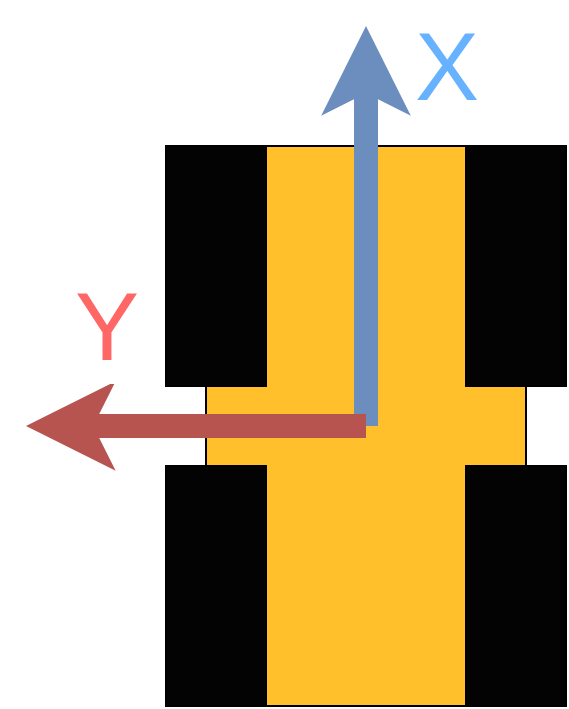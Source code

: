 <mxfile version="24.6.0" type="device">
  <diagram name="Page-1" id="ooL4G8PIWozAlzZJ3SFA">
    <mxGraphModel dx="1674" dy="793" grid="1" gridSize="10" guides="1" tooltips="1" connect="1" arrows="1" fold="1" page="1" pageScale="1" pageWidth="850" pageHeight="1100" math="0" shadow="0">
      <root>
        <mxCell id="0" />
        <mxCell id="1" parent="0" />
        <mxCell id="Y1JsUBpAfT_lPRWnW4V6-1" value="" style="rounded=0;whiteSpace=wrap;html=1;fillColor=#FFC02B;" vertex="1" parent="1">
          <mxGeometry x="230" y="90" width="160" height="280" as="geometry" />
        </mxCell>
        <mxCell id="Y1JsUBpAfT_lPRWnW4V6-5" value="" style="rounded=0;whiteSpace=wrap;html=1;fillColor=#030303;" vertex="1" parent="1">
          <mxGeometry x="360" y="250" width="50" height="120" as="geometry" />
        </mxCell>
        <mxCell id="Y1JsUBpAfT_lPRWnW4V6-7" value="" style="rounded=0;whiteSpace=wrap;html=1;fillColor=#030303;" vertex="1" parent="1">
          <mxGeometry x="210" y="250" width="50" height="120" as="geometry" />
        </mxCell>
        <mxCell id="Y1JsUBpAfT_lPRWnW4V6-8" value="" style="rounded=0;whiteSpace=wrap;html=1;fillColor=#030303;" vertex="1" parent="1">
          <mxGeometry x="210" y="90" width="50" height="120" as="geometry" />
        </mxCell>
        <mxCell id="Y1JsUBpAfT_lPRWnW4V6-9" value="" style="rounded=0;whiteSpace=wrap;html=1;fillColor=#030303;" vertex="1" parent="1">
          <mxGeometry x="360" y="90" width="50" height="120" as="geometry" />
        </mxCell>
        <mxCell id="Y1JsUBpAfT_lPRWnW4V6-10" value="" style="endArrow=classic;html=1;rounded=0;strokeWidth=12;fillColor=#dae8fc;strokeColor=#6c8ebf;" edge="1" parent="1">
          <mxGeometry width="50" height="50" relative="1" as="geometry">
            <mxPoint x="310" y="230" as="sourcePoint" />
            <mxPoint x="310" y="30" as="targetPoint" />
          </mxGeometry>
        </mxCell>
        <mxCell id="Y1JsUBpAfT_lPRWnW4V6-12" value="X" style="edgeLabel;html=1;align=center;verticalAlign=middle;resizable=0;points=[];fontSize=48;fontColor=#66B2FF;" vertex="1" connectable="0" parent="Y1JsUBpAfT_lPRWnW4V6-10">
          <mxGeometry x="0.77" y="2" relative="1" as="geometry">
            <mxPoint x="42" y="-3" as="offset" />
          </mxGeometry>
        </mxCell>
        <mxCell id="Y1JsUBpAfT_lPRWnW4V6-11" value="" style="endArrow=classic;html=1;rounded=0;strokeWidth=12;fillColor=#f8cecc;strokeColor=#b85450;" edge="1" parent="1">
          <mxGeometry width="50" height="50" relative="1" as="geometry">
            <mxPoint x="310" y="230" as="sourcePoint" />
            <mxPoint x="140" y="230" as="targetPoint" />
          </mxGeometry>
        </mxCell>
        <mxCell id="Y1JsUBpAfT_lPRWnW4V6-13" value="Y" style="edgeLabel;html=1;align=center;verticalAlign=middle;resizable=0;points=[];fontSize=48;fontColor=#FF6666;" vertex="1" connectable="0" parent="Y1JsUBpAfT_lPRWnW4V6-11">
          <mxGeometry x="0.635" y="-1" relative="1" as="geometry">
            <mxPoint x="9" y="-49" as="offset" />
          </mxGeometry>
        </mxCell>
      </root>
    </mxGraphModel>
  </diagram>
</mxfile>
